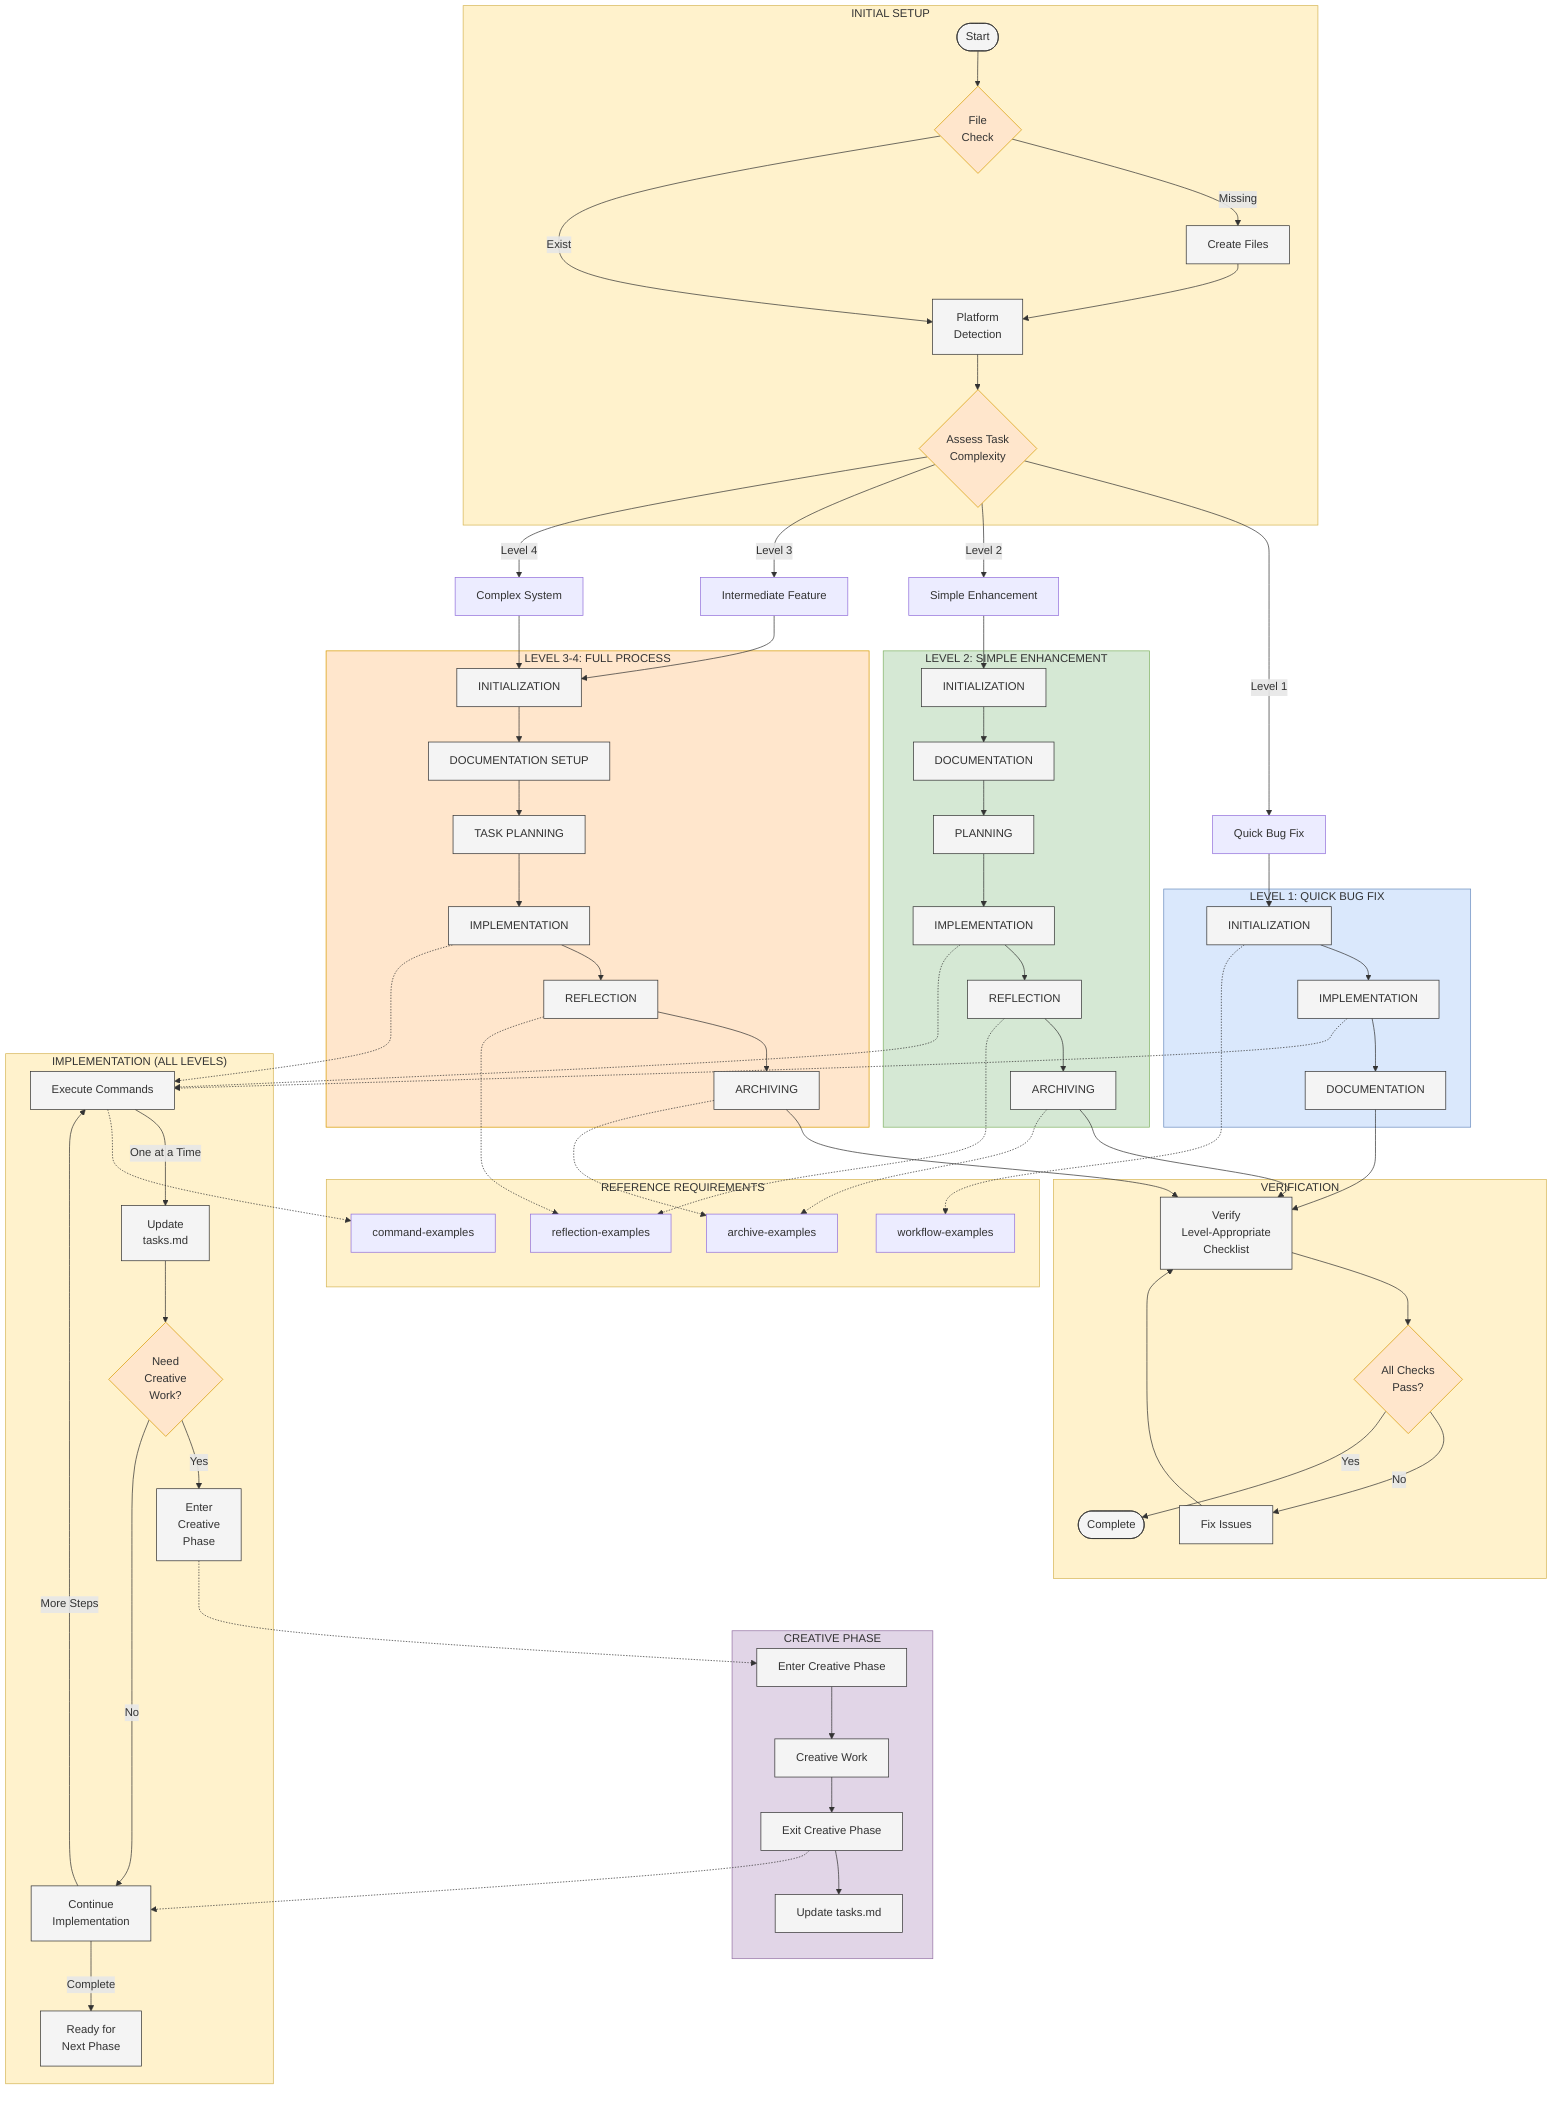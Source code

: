 flowchart TD
    %% Define styles
    classDef process fill:#f4f4f4,stroke:#333,stroke-width:1px,border-radius:5px
    classDef decision fill:#ffe6cc,stroke:#d79b00,stroke-width:1px,border-radius:10px
    classDef bottleneck fill:#f8cecc,stroke:#b85450,stroke-width:1px,border-radius:5px
    classDef checkpoint fill:#d5e8d4,stroke:#82b366,stroke-width:1px,border-radius:5px
    classDef section fill:#fff2cc,stroke:#d6b656,stroke-width:1px,rounded:true
    classDef level1 fill:#dae8fc,stroke:#6c8ebf,stroke-width:1px,rounded:true
    classDef level2 fill:#d5e8d4,stroke:#82b366,stroke-width:1px,rounded:true
    classDef level3 fill:#ffe6cc,stroke:#d79b00,stroke-width:1px,rounded:true
    classDef level4 fill:#f8cecc,stroke:#b85450,stroke-width:1px,rounded:true
    classDef creative fill:#e1d5e7,stroke:#9673a6,stroke-width:1px,rounded:true
    
    %% Initial Setup section
    subgraph Setup ["INITIAL SETUP"]
        direction LR
        start([Start]) --> checkFiles{File<br>Check}
        checkFiles -->|Missing| createFiles[Create Files]
        checkFiles -->|Exist| platformDetect[Platform<br>Detection]
        createFiles --> platformDetect
        platformDetect --> complexityAssess{Assess Task<br>Complexity}
    end
    
    %% Complexity Assessment
    complexityAssess -->|Level 1| L1Flow[Quick Bug Fix]
    complexityAssess -->|Level 2| L2Flow[Simple Enhancement]
    complexityAssess -->|Level 3| L3Flow[Intermediate Feature]
    complexityAssess -->|Level 4| L4Flow[Complex System]
    
    %% Level 1 Workflow: Quick Bug Fix
    subgraph Level1 ["LEVEL 1: QUICK BUG FIX"]
        direction TB
        L1Init[INITIALIZATION] --> L1Impl[IMPLEMENTATION]
        L1Impl --> L1Doc[DOCUMENTATION]
    end
    
    %% Level 2 Workflow: Simple Enhancement
    subgraph Level2 ["LEVEL 2: SIMPLE ENHANCEMENT"]
        direction TB
        L2Init[INITIALIZATION] --> L2Doc[DOCUMENTATION]
        L2Doc --> L2Plan[PLANNING]
        L2Plan --> L2Impl[IMPLEMENTATION]
        L2Impl --> L2Reflect[REFLECTION]
        L2Reflect --> L2Archive[ARCHIVING]
    end
    
    %% Level 3-4 Workflow: Full Process
    subgraph Level3_4 ["LEVEL 3-4: FULL PROCESS"]
        direction TB
        L3Init[INITIALIZATION] --> L3Doc[DOCUMENTATION SETUP]
        L3Doc --> L3Plan[TASK PLANNING]
        L3Plan --> L3Impl[IMPLEMENTATION]
        L3Impl --> L3Reflect[REFLECTION]
        L3Reflect --> L3Archive[ARCHIVING]
    end
    
    %% Creative Phase can occur in Implementation
    subgraph Creative ["CREATIVE PHASE"]
        direction TB
        creativeStart[Enter Creative Phase] --> creativeWork[Creative Work]
        creativeWork --> creativeEnd[Exit Creative Phase]
        creativeEnd --> creativeUpdate[Update tasks.md]
    end
    
    %% Implementation section with creative phase option
    subgraph Implementation ["IMPLEMENTATION (ALL LEVELS)"]
        direction LR
        impl[Execute Commands] -->|One at a Time| updateTask[Update<br>tasks.md]
        updateTask --> needCreative{Need<br>Creative<br>Work?}
        needCreative -->|Yes| enterCreative[Enter<br>Creative<br>Phase]
        needCreative -->|No| continue[Continue<br>Implementation]
        enterCreative -.-> creativeStart
        creativeEnd -.-> continue
        continue -->|More Steps| impl
        continue -->|Complete| nextPhase[Ready for<br>Next Phase]
    end
    
    %% Verification System section
    subgraph Verification ["VERIFICATION"]
        direction LR
        verify[Verify<br>Level-Appropriate<br>Checklist] --> checkAll{All Checks<br>Pass?}
        checkAll -->|No| fixIssues[Fix Issues]
        fixIssues --> verify
        checkAll -->|Yes| complete([Complete])
    end
    
    %% References connections on the side
    subgraph References ["REFERENCE REQUIREMENTS"]
        direction TB
        ref1[workflow-examples]
        ref2[command-examples]
        ref3[reflection-examples]
        ref4[archive-examples]
    end
    
    %% Connect major workflows
    L1Flow --> L1Init
    L2Flow --> L2Init
    L3Flow --> L3Init
    L4Flow --> L3Init
    
    %% Connect implementation sections
    L1Impl -.-> impl
    L2Impl -.-> impl
    L3Impl -.-> impl
    
    %% Connect to verification
    L1Doc --> verify
    L2Archive --> verify
    L3Archive --> verify
    
    %% Connect references
    L1Init -.-> ref1
    impl -.-> ref2
    L2Reflect -.-> ref3
    L3Reflect -.-> ref3
    L2Archive -.-> ref4
    L3Archive -.-> ref4
    
    %% Apply styles
    class start,complete process
    class checkFiles,complexityAssess,needCreative,checkAll decision
    class createFiles,platformDetect process
    class L1Init,L1Impl,L1Doc process
    class L2Init,L2Doc,L2Plan,L2Impl,L2Reflect,L2Archive process
    class L3Init,L3Doc,L3Plan,L3Impl,L3Reflect,L3Archive process
    class impl,updateTask,enterCreative,continue,nextPhase process
    class verify,fixIssues process
    class creativeStart,creativeWork,creativeEnd,creativeUpdate process
    
    class Setup,Verification,References,Implementation section
    class Level1 level1
    class Level2 level2
    class Level3_4 level3
    class Creative creative